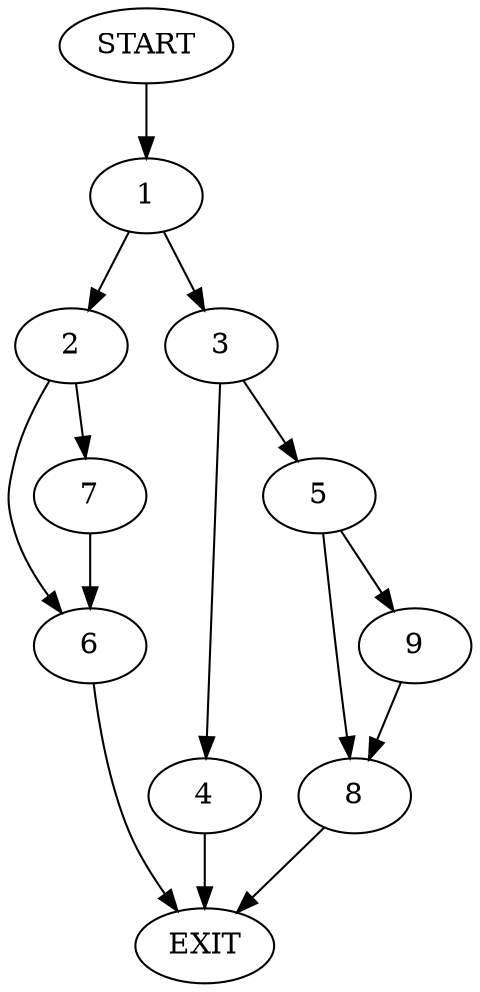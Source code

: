 digraph {
0 [label="START"]
10 [label="EXIT"]
0 -> 1
1 -> 2
1 -> 3
3 -> 4
3 -> 5
2 -> 6
2 -> 7
6 -> 10
7 -> 6
5 -> 8
5 -> 9
4 -> 10
8 -> 10
9 -> 8
}
